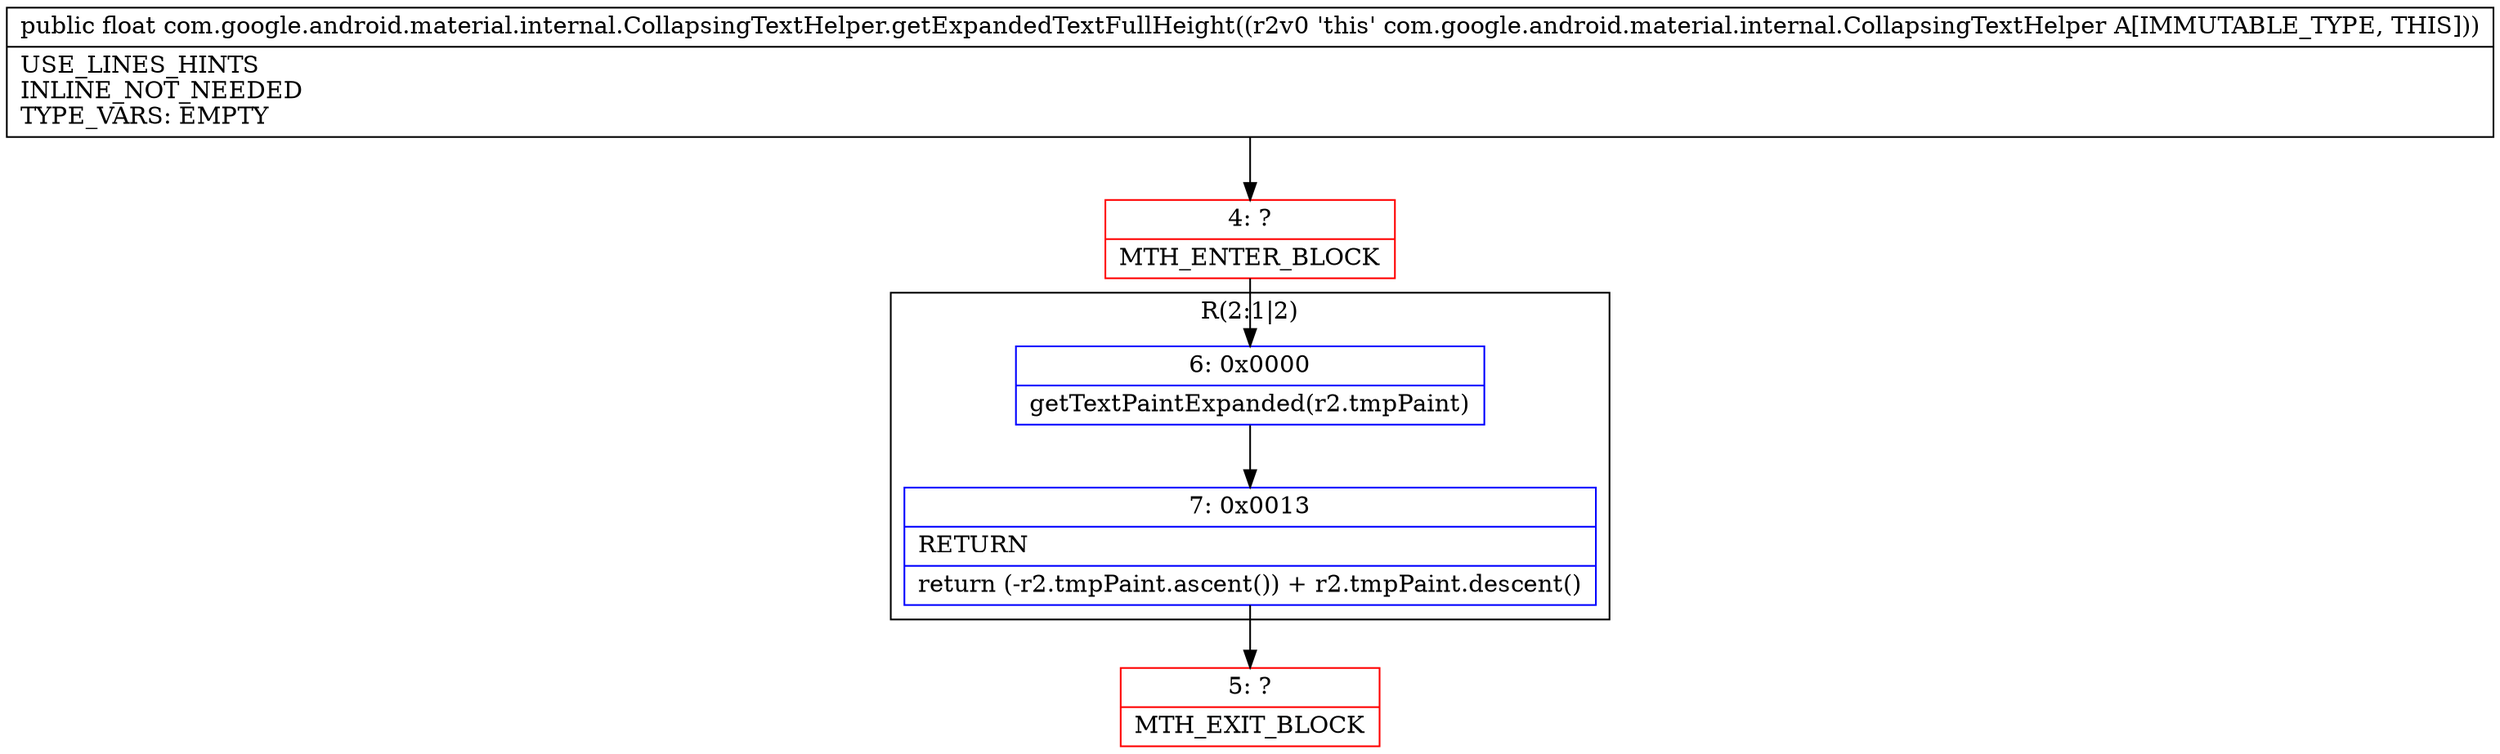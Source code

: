 digraph "CFG forcom.google.android.material.internal.CollapsingTextHelper.getExpandedTextFullHeight()F" {
subgraph cluster_Region_1440932431 {
label = "R(2:1|2)";
node [shape=record,color=blue];
Node_6 [shape=record,label="{6\:\ 0x0000|getTextPaintExpanded(r2.tmpPaint)\l}"];
Node_7 [shape=record,label="{7\:\ 0x0013|RETURN\l|return (\-r2.tmpPaint.ascent()) + r2.tmpPaint.descent()\l}"];
}
Node_4 [shape=record,color=red,label="{4\:\ ?|MTH_ENTER_BLOCK\l}"];
Node_5 [shape=record,color=red,label="{5\:\ ?|MTH_EXIT_BLOCK\l}"];
MethodNode[shape=record,label="{public float com.google.android.material.internal.CollapsingTextHelper.getExpandedTextFullHeight((r2v0 'this' com.google.android.material.internal.CollapsingTextHelper A[IMMUTABLE_TYPE, THIS]))  | USE_LINES_HINTS\lINLINE_NOT_NEEDED\lTYPE_VARS: EMPTY\l}"];
MethodNode -> Node_4;Node_6 -> Node_7;
Node_7 -> Node_5;
Node_4 -> Node_6;
}

